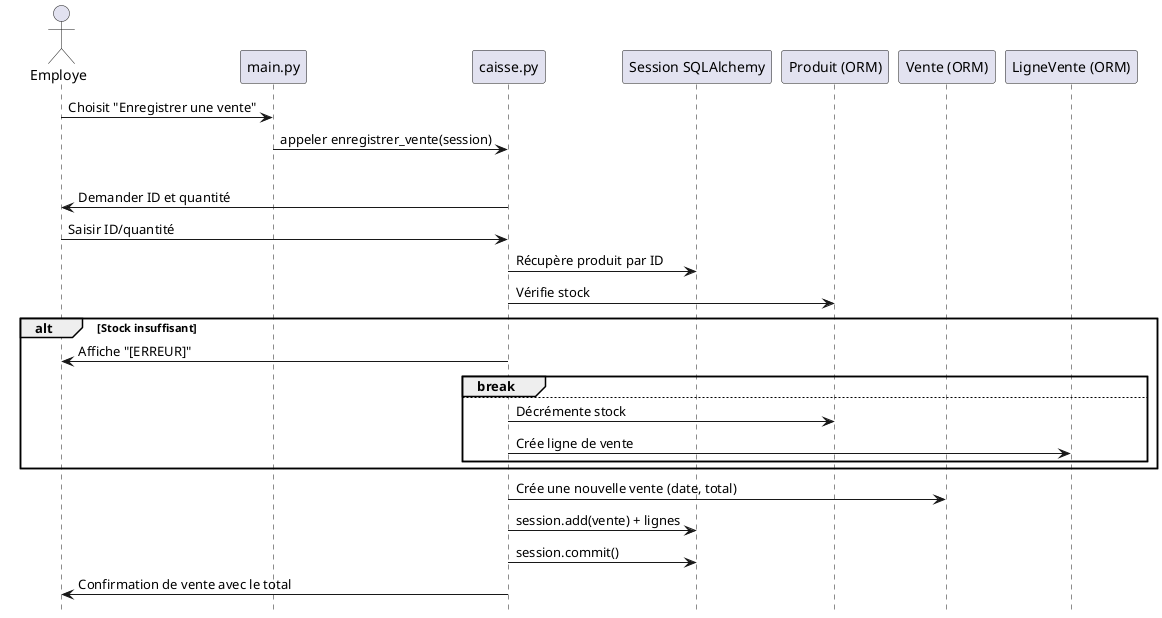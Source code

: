 @startuml
hide footbox
actor Employe
participant "main.py" as Main
participant "caisse.py" as Caisse
participant "Session SQLAlchemy" as Session
participant "Produit (ORM)" as Produit
participant "Vente (ORM)" as Vente
participant "LigneVente (ORM)" as LigneVente

Employe -> Main : Choisit "Enregistrer une vente"
Main -> Caisse : appeler enregistrer_vente(session)
loop Ajout de produits
    Caisse -> Employe : Demander ID et quantité
    Employe -> Caisse : Saisir ID/quantité
    Caisse -> Session : Récupère produit par ID
    Caisse -> Produit : Vérifie stock
    alt Stock insuffisant
        Caisse -> Employe : Affiche "[ERREUR]"
        break
    else
        Caisse -> Produit : Décrémente stock
        Caisse -> LigneVente : Crée ligne de vente
    end
end
Caisse -> Vente : Crée une nouvelle vente (date, total)
Caisse -> Session : session.add(vente) + lignes
Caisse -> Session : session.commit()
Caisse -> Employe : Confirmation de vente avec le total
@enduml
